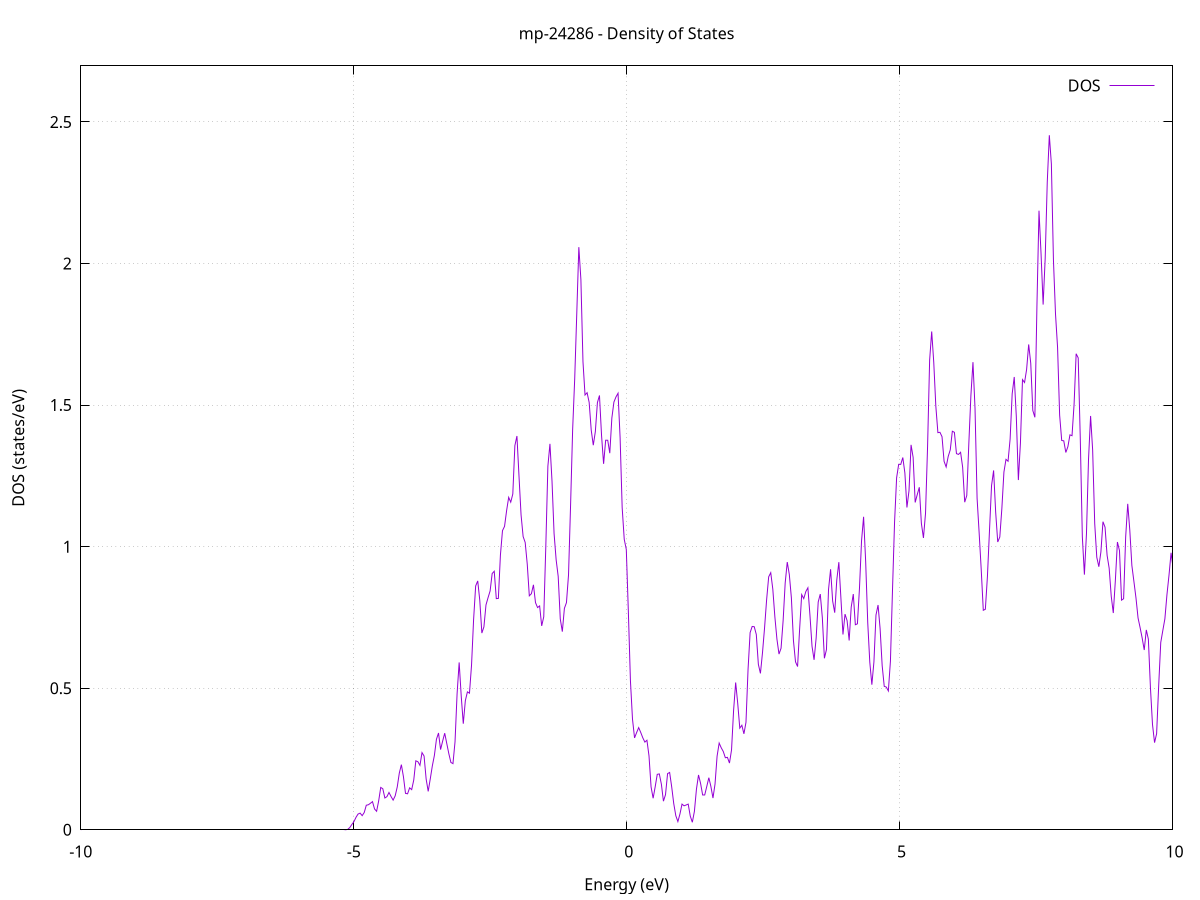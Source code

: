 set title 'mp-24286 - Density of States'
set xlabel 'Energy (eV)'
set ylabel 'DOS (states/eV)'
set grid
set xrange [-10:10]
set yrange [0:2.698]
set xzeroaxis lt -1
set terminal png size 800,600
set output 'mp-24286_dos_gnuplot.png'
plot '-' using 1:2 with lines title 'DOS'
-48.054600 0.000000
-48.016800 0.000000
-47.979000 0.000000
-47.941200 0.000000
-47.903400 0.000000
-47.865600 0.000000
-47.827800 0.000000
-47.790000 0.000000
-47.752200 0.000000
-47.714400 0.000000
-47.676600 0.000000
-47.638800 0.000000
-47.601000 0.000000
-47.563100 0.000000
-47.525300 0.000000
-47.487500 0.000000
-47.449700 0.000000
-47.411900 0.000000
-47.374100 0.000000
-47.336300 0.000000
-47.298500 0.000000
-47.260700 0.000000
-47.222900 0.000000
-47.185100 0.000000
-47.147300 0.000000
-47.109500 0.000000
-47.071700 0.000000
-47.033900 0.000000
-46.996100 0.000000
-46.958300 0.000000
-46.920500 0.000000
-46.882700 0.000000
-46.844900 0.000000
-46.807100 0.000000
-46.769300 0.000000
-46.731500 0.000000
-46.693700 0.000000
-46.655900 0.000000
-46.618100 0.000000
-46.580300 0.000000
-46.542500 0.000000
-46.504700 0.000000
-46.466800 0.000000
-46.429000 0.000000
-46.391200 0.000000
-46.353400 0.000000
-46.315600 0.000000
-46.277800 0.000000
-46.240000 0.000000
-46.202200 0.000000
-46.164400 0.000000
-46.126600 0.000000
-46.088800 0.000000
-46.051000 0.000000
-46.013200 0.000000
-45.975400 0.000000
-45.937600 0.000000
-45.899800 0.000000
-45.862000 0.000000
-45.824200 0.000000
-45.786400 0.000000
-45.748600 0.000000
-45.710800 0.000000
-45.673000 0.000000
-45.635200 0.000000
-45.597400 0.000000
-45.559600 0.000000
-45.521800 0.000000
-45.484000 0.000000
-45.446200 0.000000
-45.408400 0.000000
-45.370500 0.000000
-45.332700 0.000000
-45.294900 0.000000
-45.257100 0.000000
-45.219300 0.000000
-45.181500 0.000000
-45.143700 0.000000
-45.105900 0.000000
-45.068100 0.000000
-45.030300 0.000000
-44.992500 0.000000
-44.954700 0.000000
-44.916900 0.000000
-44.879100 0.000000
-44.841300 0.000000
-44.803500 0.000000
-44.765700 0.000000
-44.727900 0.000700
-44.690100 0.022500
-44.652300 0.319800
-44.614500 2.173100
-44.576700 8.132100
-44.538900 16.766400
-44.501100 16.787400
-44.463300 7.307700
-44.425500 1.301400
-44.387700 0.091500
-44.349900 0.002500
-44.312000 0.000000
-44.274200 0.000000
-44.236400 0.000000
-44.198600 0.000000
-44.160800 0.000000
-44.123000 0.000000
-44.085200 0.000000
-44.047400 0.000000
-44.009600 0.000000
-43.971800 0.000000
-43.934000 0.000000
-43.896200 0.000000
-43.858400 0.000000
-43.820600 0.000000
-43.782800 0.000000
-43.745000 0.000000
-43.707200 0.000000
-43.669400 0.000000
-43.631600 0.000000
-43.593800 0.000000
-43.556000 0.000000
-43.518200 0.000000
-43.480400 0.000000
-43.442600 0.000000
-43.404800 0.000000
-43.367000 0.000000
-43.329200 0.000000
-43.291400 0.000000
-43.253600 0.000000
-43.215700 0.000000
-43.177900 0.000000
-43.140100 0.000000
-43.102300 0.000000
-43.064500 0.000000
-43.026700 0.000000
-42.988900 0.000000
-42.951100 0.000000
-42.913300 0.000000
-42.875500 0.000000
-42.837700 0.000000
-42.799900 0.000000
-42.762100 0.000000
-42.724300 0.000000
-42.686500 0.000000
-42.648700 0.000000
-42.610900 0.000000
-42.573100 0.000000
-42.535300 0.000000
-42.497500 0.000000
-42.459700 0.000000
-42.421900 0.000000
-42.384100 0.000000
-42.346300 0.000000
-42.308500 0.000000
-42.270700 0.000000
-42.232900 0.000000
-42.195100 0.000000
-42.157200 0.000000
-42.119400 0.000000
-42.081600 0.000000
-42.043800 0.000000
-42.006000 0.000000
-41.968200 0.000000
-41.930400 0.000000
-41.892600 0.000000
-41.854800 0.000000
-41.817000 0.000000
-41.779200 0.000000
-41.741400 0.000000
-41.703600 0.000000
-41.665800 0.000000
-41.628000 0.000000
-41.590200 0.000000
-41.552400 0.000000
-41.514600 0.000000
-41.476800 0.000000
-41.439000 0.000000
-41.401200 0.000000
-41.363400 0.000000
-41.325600 0.000000
-41.287800 0.000000
-41.250000 0.000000
-41.212200 0.000000
-41.174400 0.000000
-41.136600 0.000000
-41.098800 0.000000
-41.060900 0.000000
-41.023100 0.000000
-40.985300 0.000000
-40.947500 0.000000
-40.909700 0.000000
-40.871900 0.000000
-40.834100 0.000000
-40.796300 0.000000
-40.758500 0.000000
-40.720700 0.000000
-40.682900 0.000000
-40.645100 0.000000
-40.607300 0.000000
-40.569500 0.000000
-40.531700 0.000000
-40.493900 0.000000
-40.456100 0.000000
-40.418300 0.000000
-40.380500 0.000000
-40.342700 0.000000
-40.304900 0.000000
-40.267100 0.000000
-40.229300 0.000000
-40.191500 0.000000
-40.153700 0.000000
-40.115900 0.000000
-40.078100 0.000000
-40.040300 0.000000
-40.002500 0.000000
-39.964600 0.000000
-39.926800 0.000000
-39.889000 0.000000
-39.851200 0.000000
-39.813400 0.000000
-39.775600 0.000000
-39.737800 0.000000
-39.700000 0.000000
-39.662200 0.000000
-39.624400 0.000000
-39.586600 0.000000
-39.548800 0.000000
-39.511000 0.000000
-39.473200 0.000000
-39.435400 0.000000
-39.397600 0.000000
-39.359800 0.000000
-39.322000 0.000000
-39.284200 0.000000
-39.246400 0.000000
-39.208600 0.000000
-39.170800 0.000000
-39.133000 0.000000
-39.095200 0.000000
-39.057400 0.000000
-39.019600 0.000000
-38.981800 0.000000
-38.944000 0.000000
-38.906100 0.000000
-38.868300 0.000000
-38.830500 0.000000
-38.792700 0.000000
-38.754900 0.000000
-38.717100 0.000000
-38.679300 0.000000
-38.641500 0.000000
-38.603700 0.000000
-38.565900 0.000000
-38.528100 0.000000
-38.490300 0.000000
-38.452500 0.000000
-38.414700 0.000000
-38.376900 0.000000
-38.339100 0.000000
-38.301300 0.000000
-38.263500 0.000000
-38.225700 0.000000
-38.187900 0.000000
-38.150100 0.000000
-38.112300 0.000000
-38.074500 0.000000
-38.036700 0.000000
-37.998900 0.000000
-37.961100 0.000000
-37.923300 0.000000
-37.885500 0.000000
-37.847700 0.000000
-37.809800 0.000000
-37.772000 0.000000
-37.734200 0.000000
-37.696400 0.000000
-37.658600 0.000000
-37.620800 0.000000
-37.583000 0.000000
-37.545200 0.000000
-37.507400 0.000000
-37.469600 0.000000
-37.431800 0.000000
-37.394000 0.000000
-37.356200 0.000000
-37.318400 0.000000
-37.280600 0.000000
-37.242800 0.000000
-37.205000 0.000000
-37.167200 0.000000
-37.129400 0.000000
-37.091600 0.000000
-37.053800 0.000000
-37.016000 0.000000
-36.978200 0.000000
-36.940400 0.000000
-36.902600 0.000000
-36.864800 0.000000
-36.827000 0.000000
-36.789200 0.000000
-36.751400 0.000000
-36.713500 0.000000
-36.675700 0.000000
-36.637900 0.000000
-36.600100 0.000000
-36.562300 0.000000
-36.524500 0.000000
-36.486700 0.000000
-36.448900 0.000000
-36.411100 0.000000
-36.373300 0.000000
-36.335500 0.000000
-36.297700 0.000000
-36.259900 0.000000
-36.222100 0.000000
-36.184300 0.000000
-36.146500 0.000000
-36.108700 0.000000
-36.070900 0.000000
-36.033100 0.000000
-35.995300 0.000000
-35.957500 0.000000
-35.919700 0.000000
-35.881900 0.000000
-35.844100 0.000000
-35.806300 0.000000
-35.768500 0.000000
-35.730700 0.000000
-35.692900 0.000000
-35.655000 0.000000
-35.617200 0.000000
-35.579400 0.000000
-35.541600 0.000000
-35.503800 0.000000
-35.466000 0.000000
-35.428200 0.000000
-35.390400 0.000000
-35.352600 0.000000
-35.314800 0.000000
-35.277000 0.000000
-35.239200 0.000000
-35.201400 0.000000
-35.163600 0.000000
-35.125800 0.000000
-35.088000 0.000000
-35.050200 0.000000
-35.012400 0.000000
-34.974600 0.000000
-34.936800 0.000000
-34.899000 0.000000
-34.861200 0.000000
-34.823400 0.000000
-34.785600 0.000000
-34.747800 0.000000
-34.710000 0.000000
-34.672200 0.000000
-34.634400 0.000000
-34.596600 0.000000
-34.558700 0.000000
-34.520900 0.000000
-34.483100 0.000000
-34.445300 0.000000
-34.407500 0.000000
-34.369700 0.000000
-34.331900 0.000000
-34.294100 0.000000
-34.256300 0.000000
-34.218500 0.000000
-34.180700 0.000000
-34.142900 0.000000
-34.105100 0.000000
-34.067300 0.000000
-34.029500 0.000000
-33.991700 0.000000
-33.953900 0.000000
-33.916100 0.000000
-33.878300 0.000000
-33.840500 0.000000
-33.802700 0.000000
-33.764900 0.000000
-33.727100 0.000000
-33.689300 0.000000
-33.651500 0.000000
-33.613700 0.000000
-33.575900 0.000000
-33.538100 0.000000
-33.500200 0.000000
-33.462400 0.000000
-33.424600 0.000000
-33.386800 0.000000
-33.349000 0.000000
-33.311200 0.000000
-33.273400 0.000000
-33.235600 0.000000
-33.197800 0.000000
-33.160000 0.000000
-33.122200 0.000000
-33.084400 0.000000
-33.046600 0.000000
-33.008800 0.000000
-32.971000 0.000000
-32.933200 0.000000
-32.895400 0.000000
-32.857600 0.000000
-32.819800 0.000000
-32.782000 0.000000
-32.744200 0.000000
-32.706400 0.000000
-32.668600 0.000000
-32.630800 0.000000
-32.593000 0.000000
-32.555200 0.000000
-32.517400 0.000000
-32.479600 0.000000
-32.441800 0.000000
-32.403900 0.000000
-32.366100 0.000000
-32.328300 0.000000
-32.290500 0.000000
-32.252700 0.000000
-32.214900 0.000000
-32.177100 0.000000
-32.139300 0.000000
-32.101500 0.000000
-32.063700 0.000000
-32.025900 0.000000
-31.988100 0.000000
-31.950300 0.000000
-31.912500 0.000000
-31.874700 0.000000
-31.836900 0.000000
-31.799100 0.000000
-31.761300 0.000000
-31.723500 0.000000
-31.685700 0.000000
-31.647900 0.000000
-31.610100 0.000000
-31.572300 0.000000
-31.534500 0.000000
-31.496700 0.000000
-31.458900 0.000000
-31.421100 0.000000
-31.383300 0.000000
-31.345500 0.000000
-31.307600 0.000000
-31.269800 0.000000
-31.232000 0.000000
-31.194200 0.000000
-31.156400 0.000000
-31.118600 0.000000
-31.080800 0.000000
-31.043000 0.000000
-31.005200 0.000000
-30.967400 0.000000
-30.929600 0.000000
-30.891800 0.000000
-30.854000 0.000000
-30.816200 0.000000
-30.778400 0.000000
-30.740600 0.000000
-30.702800 0.000000
-30.665000 0.000000
-30.627200 0.000000
-30.589400 0.000000
-30.551600 0.000000
-30.513800 0.000000
-30.476000 0.000000
-30.438200 0.000000
-30.400400 0.000000
-30.362600 0.000000
-30.324800 0.000000
-30.287000 0.000000
-30.249100 0.000000
-30.211300 0.000000
-30.173500 0.000000
-30.135700 0.000000
-30.097900 0.000000
-30.060100 0.000000
-30.022300 0.000000
-29.984500 0.000000
-29.946700 0.000000
-29.908900 0.000000
-29.871100 0.000000
-29.833300 0.000000
-29.795500 0.000000
-29.757700 0.000000
-29.719900 0.000000
-29.682100 0.000000
-29.644300 0.000000
-29.606500 0.000000
-29.568700 0.000000
-29.530900 0.000000
-29.493100 0.000000
-29.455300 0.000000
-29.417500 0.000000
-29.379700 0.000000
-29.341900 0.000000
-29.304100 0.000000
-29.266300 0.000000
-29.228500 0.000000
-29.190700 0.000000
-29.152800 0.000000
-29.115000 0.000000
-29.077200 0.000000
-29.039400 0.000000
-29.001600 0.000000
-28.963800 0.000000
-28.926000 0.000000
-28.888200 0.000000
-28.850400 0.000000
-28.812600 0.000000
-28.774800 0.000000
-28.737000 0.000000
-28.699200 0.000000
-28.661400 0.000000
-28.623600 0.000000
-28.585800 0.000000
-28.548000 0.000000
-28.510200 0.000000
-28.472400 0.000000
-28.434600 0.000000
-28.396800 0.000000
-28.359000 0.000000
-28.321200 0.000000
-28.283400 0.000000
-28.245600 0.000000
-28.207800 0.000000
-28.170000 0.000000
-28.132200 0.000000
-28.094300 0.000000
-28.056500 0.000000
-28.018700 0.000000
-27.980900 0.000000
-27.943100 0.000000
-27.905300 0.000000
-27.867500 0.000000
-27.829700 0.000000
-27.791900 0.000000
-27.754100 0.000000
-27.716300 0.000000
-27.678500 0.000000
-27.640700 0.000000
-27.602900 0.000000
-27.565100 0.000000
-27.527300 0.000000
-27.489500 0.000000
-27.451700 0.000000
-27.413900 0.000000
-27.376100 0.000000
-27.338300 0.000000
-27.300500 0.000000
-27.262700 0.000000
-27.224900 0.000000
-27.187100 0.000000
-27.149300 0.000000
-27.111500 0.000000
-27.073700 0.000000
-27.035900 0.000000
-26.998000 0.000000
-26.960200 0.000000
-26.922400 0.000000
-26.884600 0.000000
-26.846800 0.000000
-26.809000 0.000000
-26.771200 0.000000
-26.733400 0.000000
-26.695600 0.000000
-26.657800 0.000000
-26.620000 0.000000
-26.582200 0.000000
-26.544400 0.000000
-26.506600 0.000000
-26.468800 0.000000
-26.431000 0.000000
-26.393200 0.000000
-26.355400 0.000000
-26.317600 0.000000
-26.279800 0.000000
-26.242000 0.000000
-26.204200 0.000000
-26.166400 0.000000
-26.128600 0.000000
-26.090800 0.000000
-26.053000 0.000000
-26.015200 0.000000
-25.977400 0.000000
-25.939600 0.000000
-25.901700 0.000000
-25.863900 0.000000
-25.826100 0.000000
-25.788300 0.000000
-25.750500 0.000000
-25.712700 0.000000
-25.674900 0.000000
-25.637100 0.000000
-25.599300 0.000000
-25.561500 0.000000
-25.523700 0.000000
-25.485900 0.000000
-25.448100 0.000000
-25.410300 0.000000
-25.372500 0.000000
-25.334700 0.000000
-25.296900 0.000000
-25.259100 0.000000
-25.221300 0.000000
-25.183500 0.000000
-25.145700 0.000000
-25.107900 0.000000
-25.070100 0.000000
-25.032300 0.000000
-24.994500 0.000000
-24.956700 0.000000
-24.918900 0.000000
-24.881100 0.000000
-24.843200 0.000000
-24.805400 0.000000
-24.767600 0.000000
-24.729800 0.000000
-24.692000 0.000000
-24.654200 0.000000
-24.616400 0.000000
-24.578600 0.000000
-24.540800 0.000000
-24.503000 0.000000
-24.465200 0.000000
-24.427400 0.000000
-24.389600 0.000000
-24.351800 0.000000
-24.314000 0.000000
-24.276200 0.000000
-24.238400 0.000000
-24.200600 0.000000
-24.162800 0.000000
-24.125000 0.000000
-24.087200 0.000000
-24.049400 0.000000
-24.011600 0.000000
-23.973800 0.000000
-23.936000 0.000000
-23.898200 0.000000
-23.860400 0.000000
-23.822600 0.000000
-23.784800 0.000000
-23.746900 0.000000
-23.709100 0.000000
-23.671300 0.000000
-23.633500 0.000000
-23.595700 0.000000
-23.557900 0.000000
-23.520100 0.000000
-23.482300 0.000000
-23.444500 0.000000
-23.406700 0.000000
-23.368900 0.000000
-23.331100 0.000000
-23.293300 0.000000
-23.255500 0.000000
-23.217700 0.000800
-23.179900 0.021500
-23.142100 0.235800
-23.104300 1.184400
-23.066500 3.310000
-23.028700 6.448200
-22.990900 9.539500
-22.953100 10.120200
-22.915300 7.775500
-22.877500 5.467200
-22.839700 5.051300
-22.801900 5.802900
-22.764100 6.861600
-22.726300 8.180700
-22.688500 9.858900
-22.650600 12.006900
-22.612800 14.538500
-22.575000 15.996900
-22.537200 14.814500
-22.499400 11.603600
-22.461600 6.894000
-22.423800 2.498900
-22.386000 0.463100
-22.348200 0.039100
-22.310400 0.001400
-22.272600 0.000000
-22.234800 0.000000
-22.197000 0.000000
-22.159200 0.000000
-22.121400 0.000000
-22.083600 0.000000
-22.045800 0.000000
-22.008000 0.000000
-21.970200 0.000000
-21.932400 0.000000
-21.894600 0.000000
-21.856800 0.000000
-21.819000 0.000000
-21.781200 0.000000
-21.743400 0.000000
-21.705600 0.000000
-21.667800 0.000000
-21.630000 0.000000
-21.592100 0.000000
-21.554300 0.000000
-21.516500 0.000000
-21.478700 0.000000
-21.440900 0.000000
-21.403100 0.000000
-21.365300 0.000000
-21.327500 0.000000
-21.289700 0.000000
-21.251900 0.000000
-21.214100 0.000000
-21.176300 0.000000
-21.138500 0.000000
-21.100700 0.000000
-21.062900 0.000000
-21.025100 0.000000
-20.987300 0.000000
-20.949500 0.000000
-20.911700 0.000000
-20.873900 0.000000
-20.836100 0.000000
-20.798300 0.000000
-20.760500 0.000000
-20.722700 0.000000
-20.684900 0.000000
-20.647100 0.000000
-20.609300 0.000000
-20.571500 0.000000
-20.533700 0.000000
-20.495800 0.000000
-20.458000 0.000000
-20.420200 0.000000
-20.382400 0.000000
-20.344600 0.000000
-20.306800 0.000000
-20.269000 0.000000
-20.231200 0.000000
-20.193400 0.000000
-20.155600 0.000000
-20.117800 0.000000
-20.080000 0.000000
-20.042200 0.000000
-20.004400 0.000000
-19.966600 0.000000
-19.928800 0.000000
-19.891000 0.000000
-19.853200 0.000000
-19.815400 0.000000
-19.777600 0.000000
-19.739800 0.000000
-19.702000 0.000000
-19.664200 0.000000
-19.626400 0.000000
-19.588600 0.000000
-19.550800 0.000000
-19.513000 0.000000
-19.475200 0.000000
-19.437300 0.000000
-19.399500 0.000000
-19.361700 0.000000
-19.323900 0.000000
-19.286100 0.000000
-19.248300 0.000000
-19.210500 0.000000
-19.172700 0.000000
-19.134900 0.000000
-19.097100 0.000000
-19.059300 0.000000
-19.021500 0.000000
-18.983700 0.000000
-18.945900 0.000000
-18.908100 0.000000
-18.870300 0.000000
-18.832500 0.000000
-18.794700 0.000000
-18.756900 0.000000
-18.719100 0.000000
-18.681300 0.000000
-18.643500 0.000000
-18.605700 0.000000
-18.567900 0.000000
-18.530100 0.000000
-18.492300 0.000000
-18.454500 0.000000
-18.416700 0.000000
-18.378900 0.000000
-18.341000 0.000000
-18.303200 0.000000
-18.265400 0.000000
-18.227600 0.000000
-18.189800 0.000000
-18.152000 0.000000
-18.114200 0.000000
-18.076400 0.000000
-18.038600 0.000000
-18.000800 0.000000
-17.963000 0.000000
-17.925200 0.000000
-17.887400 0.000000
-17.849600 0.000000
-17.811800 0.000000
-17.774000 0.000000
-17.736200 0.000000
-17.698400 0.000000
-17.660600 0.000000
-17.622800 0.000000
-17.585000 0.000000
-17.547200 0.000000
-17.509400 0.000000
-17.471600 0.000000
-17.433800 0.000000
-17.396000 0.000000
-17.358200 0.000000
-17.320400 0.000000
-17.282600 0.000000
-17.244700 0.000000
-17.206900 0.000000
-17.169100 0.000000
-17.131300 0.000000
-17.093500 0.000000
-17.055700 0.000000
-17.017900 0.000000
-16.980100 0.000000
-16.942300 0.000000
-16.904500 0.000000
-16.866700 0.000000
-16.828900 0.000000
-16.791100 0.000000
-16.753300 0.000000
-16.715500 0.000000
-16.677700 0.000000
-16.639900 0.000000
-16.602100 0.000000
-16.564300 0.000000
-16.526500 0.000000
-16.488700 0.000000
-16.450900 0.000000
-16.413100 0.000000
-16.375300 0.000000
-16.337500 0.000000
-16.299700 0.000000
-16.261900 0.000000
-16.224100 0.000000
-16.186200 0.000000
-16.148400 0.000000
-16.110600 0.000000
-16.072800 0.000000
-16.035000 0.000000
-15.997200 0.000000
-15.959400 0.000000
-15.921600 0.000000
-15.883800 0.000000
-15.846000 0.000000
-15.808200 0.000000
-15.770400 0.000000
-15.732600 0.000000
-15.694800 0.000000
-15.657000 0.000000
-15.619200 0.000000
-15.581400 0.000000
-15.543600 0.000000
-15.505800 0.000000
-15.468000 0.000000
-15.430200 0.000000
-15.392400 0.000000
-15.354600 0.000000
-15.316800 0.000000
-15.279000 0.000000
-15.241200 0.000000
-15.203400 0.000000
-15.165600 0.000000
-15.127800 0.000000
-15.089900 0.000000
-15.052100 0.000000
-15.014300 0.000000
-14.976500 0.000000
-14.938700 0.000000
-14.900900 0.000000
-14.863100 0.000000
-14.825300 0.000000
-14.787500 0.000000
-14.749700 0.000000
-14.711900 0.000000
-14.674100 0.000000
-14.636300 0.000000
-14.598500 0.000000
-14.560700 0.000000
-14.522900 0.000000
-14.485100 0.000000
-14.447300 0.000000
-14.409500 0.000000
-14.371700 0.000000
-14.333900 0.000000
-14.296100 0.000000
-14.258300 0.000000
-14.220500 0.000000
-14.182700 0.000000
-14.144900 0.000000
-14.107100 0.000000
-14.069300 0.000000
-14.031500 0.000000
-13.993600 0.000000
-13.955800 0.000000
-13.918000 0.000000
-13.880200 0.000000
-13.842400 0.000000
-13.804600 0.000000
-13.766800 0.000000
-13.729000 0.000000
-13.691200 0.000000
-13.653400 0.000000
-13.615600 0.000000
-13.577800 0.000000
-13.540000 0.000000
-13.502200 0.000000
-13.464400 0.000000
-13.426600 0.000000
-13.388800 0.000000
-13.351000 0.000000
-13.313200 0.000000
-13.275400 0.000000
-13.237600 0.000000
-13.199800 0.000000
-13.162000 0.000000
-13.124200 0.000000
-13.086400 0.000000
-13.048600 0.000000
-13.010800 0.000000
-12.973000 0.000000
-12.935100 0.000000
-12.897300 0.000000
-12.859500 0.000000
-12.821700 0.000000
-12.783900 0.000000
-12.746100 0.000000
-12.708300 0.000000
-12.670500 0.000000
-12.632700 0.000000
-12.594900 0.000000
-12.557100 0.000000
-12.519300 0.000000
-12.481500 0.000000
-12.443700 0.000000
-12.405900 0.000000
-12.368100 0.000000
-12.330300 0.000000
-12.292500 0.000000
-12.254700 0.000000
-12.216900 0.000000
-12.179100 0.000000
-12.141300 0.000000
-12.103500 0.000000
-12.065700 0.000000
-12.027900 0.000000
-11.990100 0.000000
-11.952300 0.000000
-11.914500 0.000000
-11.876700 0.000000
-11.838800 0.000000
-11.801000 0.000000
-11.763200 0.000000
-11.725400 0.000000
-11.687600 0.000000
-11.649800 0.000000
-11.612000 0.000000
-11.574200 0.000000
-11.536400 0.000000
-11.498600 0.000000
-11.460800 0.000000
-11.423000 0.000000
-11.385200 0.000000
-11.347400 0.000000
-11.309600 0.000000
-11.271800 0.000000
-11.234000 0.000000
-11.196200 0.000000
-11.158400 0.000000
-11.120600 0.000000
-11.082800 0.000000
-11.045000 0.000000
-11.007200 0.000000
-10.969400 0.000000
-10.931600 0.000000
-10.893800 0.000000
-10.856000 0.000000
-10.818200 0.000000
-10.780300 0.000000
-10.742500 0.000000
-10.704700 0.000000
-10.666900 0.000000
-10.629100 0.000000
-10.591300 0.000000
-10.553500 0.000000
-10.515700 0.000000
-10.477900 0.000000
-10.440100 0.000000
-10.402300 0.000000
-10.364500 0.000000
-10.326700 0.000000
-10.288900 0.000000
-10.251100 0.000000
-10.213300 0.000000
-10.175500 0.000000
-10.137700 0.000000
-10.099900 0.000000
-10.062100 0.000000
-10.024300 0.000000
-9.986500 0.000000
-9.948700 0.000000
-9.910900 0.000000
-9.873100 0.000000
-9.835300 0.000000
-9.797500 0.000000
-9.759700 0.000000
-9.721900 0.000000
-9.684000 0.000000
-9.646200 0.000000
-9.608400 0.000000
-9.570600 0.000000
-9.532800 0.000000
-9.495000 0.000000
-9.457200 0.000000
-9.419400 0.000000
-9.381600 0.000000
-9.343800 0.000000
-9.306000 0.000000
-9.268200 0.000000
-9.230400 0.000000
-9.192600 0.000000
-9.154800 0.000000
-9.117000 0.000000
-9.079200 0.000000
-9.041400 0.000000
-9.003600 0.000000
-8.965800 0.000000
-8.928000 0.000000
-8.890200 0.000000
-8.852400 0.000000
-8.814600 0.000000
-8.776800 0.000000
-8.739000 0.000000
-8.701200 0.000000
-8.663400 0.000000
-8.625600 0.000000
-8.587700 0.000000
-8.549900 0.000000
-8.512100 0.000000
-8.474300 0.000000
-8.436500 0.000000
-8.398700 0.000000
-8.360900 0.000000
-8.323100 0.000000
-8.285300 0.000000
-8.247500 0.000000
-8.209700 0.000000
-8.171900 0.000000
-8.134100 0.000000
-8.096300 0.000000
-8.058500 0.000000
-8.020700 0.000000
-7.982900 0.000000
-7.945100 0.000000
-7.907300 0.000000
-7.869500 0.000000
-7.831700 0.000000
-7.793900 0.000000
-7.756100 0.000000
-7.718300 0.000000
-7.680500 0.000000
-7.642700 0.000000
-7.604900 0.000000
-7.567100 0.000000
-7.529200 0.000000
-7.491400 0.000000
-7.453600 0.000000
-7.415800 0.000000
-7.378000 0.000000
-7.340200 0.000000
-7.302400 0.000000
-7.264600 0.000000
-7.226800 0.000000
-7.189000 0.000000
-7.151200 0.000000
-7.113400 0.000000
-7.075600 0.000000
-7.037800 0.000000
-7.000000 0.000000
-6.962200 0.000000
-6.924400 0.000000
-6.886600 0.000000
-6.848800 0.000000
-6.811000 0.000000
-6.773200 0.000000
-6.735400 0.000000
-6.697600 0.000000
-6.659800 0.000000
-6.622000 0.000000
-6.584200 0.000000
-6.546400 0.000000
-6.508600 0.000000
-6.470800 0.000000
-6.432900 0.000000
-6.395100 0.000000
-6.357300 0.000000
-6.319500 0.000000
-6.281700 0.000000
-6.243900 0.000000
-6.206100 0.000000
-6.168300 0.000000
-6.130500 0.000000
-6.092700 0.000000
-6.054900 0.000000
-6.017100 0.000000
-5.979300 0.000000
-5.941500 0.000000
-5.903700 0.000000
-5.865900 0.000000
-5.828100 0.000000
-5.790300 0.000000
-5.752500 0.000000
-5.714700 0.000000
-5.676900 0.000000
-5.639100 0.000000
-5.601300 0.000000
-5.563500 0.000000
-5.525700 0.000000
-5.487900 0.000000
-5.450100 0.000000
-5.412300 0.000000
-5.374400 0.000000
-5.336600 0.000000
-5.298800 0.000000
-5.261000 0.000000
-5.223200 0.000000
-5.185400 0.000000
-5.147600 0.000100
-5.109800 0.001400
-5.072000 0.007900
-5.034200 0.018700
-4.996400 0.028700
-4.958600 0.043800
-4.920800 0.055500
-4.883000 0.058800
-4.845200 0.049900
-4.807400 0.061000
-4.769600 0.086700
-4.731800 0.088300
-4.694000 0.093600
-4.656200 0.099400
-4.618400 0.073400
-4.580600 0.065400
-4.542800 0.102100
-4.505000 0.149600
-4.467200 0.144900
-4.429400 0.112300
-4.391600 0.117000
-4.353800 0.131800
-4.316000 0.117400
-4.278100 0.104700
-4.240300 0.119900
-4.202500 0.151400
-4.164700 0.200300
-4.126900 0.230000
-4.089100 0.187200
-4.051300 0.128600
-4.013500 0.127100
-3.975700 0.148100
-3.937900 0.141800
-3.900100 0.175800
-3.862300 0.243600
-3.824500 0.240400
-3.786700 0.227500
-3.748900 0.272600
-3.711100 0.260400
-3.673300 0.179400
-3.635500 0.135700
-3.597700 0.179600
-3.559900 0.225500
-3.522100 0.262800
-3.484300 0.319800
-3.446500 0.341800
-3.408700 0.283300
-3.370900 0.313100
-3.333100 0.341200
-3.295300 0.304700
-3.257500 0.268800
-3.219700 0.237800
-3.181800 0.233600
-3.144000 0.310700
-3.106200 0.480600
-3.068400 0.591000
-3.030600 0.472400
-2.992800 0.374600
-2.955000 0.456000
-2.917200 0.487000
-2.879400 0.482400
-2.841600 0.581600
-2.803800 0.742300
-2.766000 0.861200
-2.728200 0.878900
-2.690400 0.810000
-2.652600 0.694700
-2.614800 0.716700
-2.577000 0.794100
-2.539200 0.819600
-2.501400 0.843500
-2.463600 0.905000
-2.425800 0.913100
-2.388000 0.816400
-2.350200 0.817100
-2.312400 0.970600
-2.274600 1.056500
-2.236800 1.071700
-2.199000 1.127300
-2.161200 1.174000
-2.123300 1.157100
-2.085500 1.186000
-2.047700 1.356800
-2.009900 1.390700
-1.972100 1.249000
-1.934300 1.112100
-1.896500 1.035700
-1.858700 1.014800
-1.820900 0.938100
-1.783100 0.826300
-1.745300 0.833700
-1.707500 0.865200
-1.669700 0.802200
-1.631900 0.784900
-1.594100 0.790600
-1.556300 0.720100
-1.518500 0.752300
-1.480700 1.003000
-1.442900 1.284300
-1.405100 1.363000
-1.367300 1.231100
-1.329500 1.046400
-1.291700 0.953700
-1.253900 0.894600
-1.216100 0.744900
-1.178300 0.699800
-1.140500 0.782000
-1.102700 0.802200
-1.064900 0.900100
-1.027000 1.147800
-0.989200 1.414000
-0.951400 1.593500
-0.913600 1.824200
-0.875800 2.057800
-0.838000 1.942900
-0.800200 1.653700
-0.762400 1.535500
-0.724600 1.543700
-0.686800 1.509500
-0.649000 1.411900
-0.611200 1.358200
-0.573400 1.406500
-0.535600 1.508800
-0.497800 1.534000
-0.460000 1.393300
-0.422200 1.292400
-0.384400 1.375800
-0.346600 1.375700
-0.308800 1.330100
-0.271000 1.454200
-0.233200 1.510700
-0.195400 1.528800
-0.157600 1.541800
-0.119800 1.384900
-0.082000 1.137900
-0.044200 1.026100
-0.006400 0.990000
0.031400 0.770100
0.069300 0.526700
0.107100 0.390900
0.144900 0.324500
0.182700 0.343300
0.220500 0.360800
0.258300 0.343700
0.296100 0.324800
0.333900 0.309700
0.371700 0.316200
0.409500 0.261100
0.447300 0.151700
0.485100 0.111300
0.522900 0.151800
0.560700 0.195800
0.598500 0.197300
0.636300 0.161100
0.674100 0.101000
0.711900 0.123900
0.749700 0.198400
0.787500 0.202400
0.825300 0.151500
0.863100 0.092200
0.900900 0.049500
0.938700 0.029000
0.976500 0.055700
1.014300 0.090700
1.052100 0.084700
1.089900 0.087500
1.127800 0.090700
1.165600 0.048300
1.203400 0.026500
1.241200 0.065000
1.279000 0.143700
1.316800 0.193600
1.354600 0.163700
1.392400 0.122900
1.430200 0.123000
1.468000 0.153000
1.505800 0.183900
1.543600 0.152800
1.581400 0.112000
1.619200 0.161400
1.657000 0.260100
1.694800 0.306200
1.732600 0.289700
1.770400 0.276400
1.808200 0.254400
1.846000 0.255800
1.883800 0.235600
1.921600 0.282200
1.959400 0.421600
1.997200 0.520200
2.035000 0.446200
2.072800 0.358900
2.110600 0.369100
2.148400 0.338800
2.186200 0.379600
2.224100 0.566200
2.261900 0.696300
2.299700 0.718100
2.337500 0.717200
2.375300 0.689800
2.413100 0.584300
2.450900 0.552400
2.488700 0.625200
2.526500 0.712800
2.564300 0.812400
2.602100 0.893500
2.639900 0.908000
2.677700 0.849900
2.715500 0.751800
2.753300 0.673200
2.791100 0.620500
2.828900 0.641200
2.866700 0.738500
2.904500 0.871500
2.942300 0.945500
2.980100 0.901700
3.017900 0.819300
3.055700 0.668200
3.093500 0.593200
3.131300 0.576500
3.169100 0.709100
3.206900 0.830600
3.244700 0.816500
3.282600 0.841400
3.320400 0.854700
3.358200 0.757700
3.396000 0.648300
3.433800 0.600200
3.471600 0.677000
3.509400 0.804500
3.547200 0.832500
3.585000 0.749400
3.622800 0.605700
3.660600 0.636200
3.698400 0.848400
3.736200 0.920100
3.774000 0.808000
3.811800 0.766800
3.849600 0.881800
3.887400 0.945200
3.925200 0.818700
3.963000 0.689800
4.000800 0.761700
4.038600 0.738500
4.076400 0.668600
4.114200 0.786600
4.152000 0.832500
4.189800 0.724200
4.227600 0.727400
4.265400 0.853000
4.303200 1.020500
4.341000 1.105400
4.378900 0.947000
4.416700 0.731800
4.454500 0.591900
4.492300 0.512400
4.530100 0.592700
4.567900 0.758500
4.605700 0.793800
4.643500 0.710200
4.681300 0.579600
4.719100 0.506700
4.756900 0.503900
4.794700 0.490400
4.832500 0.595500
4.870300 0.845800
4.908100 1.085800
4.945900 1.243300
4.983700 1.290800
5.021500 1.290400
5.059300 1.314800
5.097100 1.260200
5.134900 1.138300
5.172700 1.197200
5.210500 1.359500
5.248300 1.315400
5.286100 1.156100
5.323900 1.183800
5.361700 1.209700
5.399500 1.082200
5.437300 1.030800
5.475200 1.117100
5.513000 1.353400
5.550800 1.659100
5.588600 1.759900
5.626400 1.650400
5.664200 1.496100
5.702000 1.402600
5.739800 1.403800
5.777600 1.388300
5.815400 1.301400
5.853200 1.281300
5.891000 1.318600
5.928800 1.342100
5.966600 1.407600
6.004400 1.403800
6.042200 1.328500
6.080000 1.325700
6.117800 1.333200
6.155600 1.280500
6.193400 1.157000
6.231200 1.180700
6.269000 1.365000
6.306800 1.534000
6.344600 1.651500
6.382400 1.488000
6.420200 1.170600
6.458000 1.047900
6.495800 0.919200
6.533700 0.775200
6.571500 0.778800
6.609300 0.894000
6.647100 1.056100
6.684900 1.215400
6.722700 1.269200
6.760500 1.121800
6.798300 1.016400
6.836100 1.033900
6.873900 1.134700
6.911700 1.263400
6.949500 1.308300
6.987300 1.301600
7.025100 1.379800
7.062900 1.539900
7.100700 1.599200
7.138500 1.460300
7.176300 1.235200
7.214100 1.365800
7.251900 1.589800
7.289700 1.579700
7.327500 1.625900
7.365300 1.714200
7.403100 1.647600
7.440900 1.480900
7.478700 1.456800
7.516500 1.851000
7.554300 2.186600
7.592100 2.033500
7.630000 1.854900
7.667800 2.018700
7.705600 2.286800
7.743400 2.453100
7.781200 2.351400
7.819000 2.011500
7.856800 1.821200
7.894600 1.703500
7.932400 1.464400
7.970200 1.375000
8.008000 1.373700
8.045800 1.332600
8.083600 1.353100
8.121400 1.394800
8.159200 1.391900
8.197000 1.502400
8.234800 1.681300
8.272600 1.666600
8.310400 1.383300
8.348200 1.035500
8.386000 0.901200
8.423800 1.045300
8.461600 1.308900
8.499400 1.461600
8.537200 1.341000
8.575000 1.081800
8.612800 0.962600
8.650600 0.929000
8.688400 0.981300
8.726300 1.088100
8.764100 1.068700
8.801900 0.969300
8.839700 0.923900
8.877500 0.825200
8.915300 0.765500
8.953100 0.880100
8.990900 1.016300
9.028700 0.986100
9.066500 0.811000
9.104300 0.816000
9.142100 1.034200
9.179900 1.151200
9.217700 1.058300
9.255500 0.933700
9.293300 0.876600
9.331100 0.818600
9.368900 0.748100
9.406700 0.713900
9.444500 0.677100
9.482300 0.635000
9.520100 0.705900
9.557900 0.673300
9.595700 0.502600
9.633500 0.372000
9.671300 0.307800
9.709100 0.339400
9.746900 0.508700
9.784800 0.661500
9.822600 0.703700
9.860400 0.744900
9.898200 0.830200
9.936000 0.899200
9.973800 0.978200
10.011600 0.923100
10.049400 0.678600
10.087200 0.551100
10.125000 0.604000
10.162800 0.697800
10.200600 0.833100
10.238400 1.036800
10.276200 1.201700
10.314000 1.232100
10.351800 1.234700
10.389600 1.218900
10.427400 1.179800
10.465200 1.301100
10.503000 1.263500
10.540800 1.066100
10.578600 1.218000
10.616400 1.554000
10.654200 1.568000
10.692000 1.309700
10.729800 1.128600
10.767600 1.205600
10.805400 1.155300
10.843200 0.972200
10.881100 0.952800
10.918900 1.014600
10.956700 1.019500
10.994500 1.040300
11.032300 1.225800
11.070100 1.404200
11.107900 1.273300
11.145700 0.975000
11.183500 0.789600
11.221300 0.851800
11.259100 0.984600
11.296900 1.047600
11.334700 1.127800
11.372500 1.172800
11.410300 1.107700
11.448100 0.997800
11.485900 0.841200
11.523700 0.819700
11.561500 1.030400
11.599300 1.198400
11.637100 1.164300
11.674900 1.079800
11.712700 0.955800
11.750500 0.827400
11.788300 0.843100
11.826100 0.957400
11.863900 0.966800
11.901700 0.960600
11.939600 1.109500
11.977400 1.255200
12.015200 1.281300
12.053000 1.183400
12.090800 1.009700
12.128600 0.805600
12.166400 0.763100
12.204200 0.934200
12.242000 1.163800
12.279800 1.236300
12.317600 1.203300
12.355400 1.249800
12.393200 1.335300
12.431000 1.315600
12.468800 1.238600
12.506600 1.213200
12.544400 1.149500
12.582200 1.159000
12.620000 1.273300
12.657800 1.418200
12.695600 1.545700
12.733400 1.546800
12.771200 1.546000
12.809000 1.523900
12.846800 1.412400
12.884600 1.210500
12.922400 0.937400
12.960200 0.789600
12.998000 0.824900
13.035900 0.990400
13.073700 1.164800
13.111500 1.224400
13.149300 1.234100
13.187100 1.374100
13.224900 1.488700
13.262700 1.507900
13.300500 1.427900
13.338300 1.179200
13.376100 0.917500
13.413900 0.859900
13.451700 0.963100
13.489500 1.065100
13.527300 1.073800
13.565100 1.100700
13.602900 1.289900
13.640700 1.507000
13.678500 1.580400
13.716300 1.689400
13.754100 1.571600
13.791900 1.128900
13.829700 0.821300
13.867500 0.829300
13.905300 0.979500
13.943100 1.115300
13.980900 1.155100
14.018700 1.123400
14.056500 1.172400
14.094300 1.166500
14.132200 0.987200
14.170000 0.939900
14.207800 1.046400
14.245600 1.076100
14.283400 1.080500
14.321200 1.130300
14.359000 1.228000
14.396800 1.383400
14.434600 1.297100
14.472400 1.038400
14.510200 0.969800
14.548000 1.088500
14.585800 1.214100
14.623600 1.175700
14.661400 1.103500
14.699200 0.985800
14.737000 0.824400
14.774800 0.707600
14.812600 0.618400
14.850400 0.689800
14.888200 0.894800
14.926000 0.941400
14.963800 0.822500
15.001600 0.749400
15.039400 0.639500
15.077200 0.527600
15.115000 0.554800
15.152800 0.626200
15.190700 0.663300
15.228500 0.718400
15.266300 0.742000
15.304100 0.688400
15.341900 0.596200
15.379700 0.577500
15.417500 0.585300
15.455300 0.673100
15.493100 0.743700
15.530900 0.730600
15.568700 0.699200
15.606500 0.703500
15.644300 0.805900
15.682100 0.927500
15.719900 0.901700
15.757700 0.775300
15.795500 0.642600
15.833300 0.547500
15.871100 0.591300
15.908900 0.838900
15.946700 1.012100
15.984500 0.950900
16.022300 0.836500
16.060100 0.817300
16.097900 0.717900
16.135700 0.578300
16.173500 0.629500
16.211300 0.787700
16.249100 0.837700
16.287000 0.842000
16.324800 0.868200
16.362600 0.838500
16.400400 0.790200
16.438200 0.685600
16.476000 0.646300
16.513800 0.676700
16.551600 0.670000
16.589400 0.644100
16.627200 0.703400
16.665000 0.780200
16.702800 0.797500
16.740600 0.779200
16.778400 0.761300
16.816200 0.733100
16.854000 0.675900
16.891800 0.690300
16.929600 0.759100
16.967400 0.811500
17.005200 0.784400
17.043000 0.673700
17.080800 0.644500
17.118600 0.673800
17.156400 0.739800
17.194200 0.821500
17.232000 0.648100
17.269800 0.436800
17.307600 0.434200
17.345500 0.544500
17.383300 0.683600
17.421100 0.750300
17.458900 0.658400
17.496700 0.518700
17.534500 0.498600
17.572300 0.609600
17.610100 0.676800
17.647900 0.620600
17.685700 0.509400
17.723500 0.468700
17.761300 0.581300
17.799100 0.747700
17.836900 0.779400
17.874700 0.686800
17.912500 0.669200
17.950300 0.778800
17.988100 0.770400
18.025900 0.622000
18.063700 0.502300
18.101500 0.505400
18.139300 0.589300
18.177100 0.798800
18.214900 0.924200
18.252700 0.833900
18.290500 0.827100
18.328300 0.812700
18.366100 0.772100
18.403900 0.923800
18.441800 1.085000
18.479600 1.056400
18.517400 0.980100
18.555200 0.896900
18.593000 0.835900
18.630800 0.861700
18.668600 0.927500
18.706400 0.883700
18.744200 0.756100
18.782000 0.762900
18.819800 0.856600
18.857600 0.842100
18.895400 0.782200
18.933200 0.800500
18.971000 0.824500
19.008800 0.793100
19.046600 0.797300
19.084400 0.756800
19.122200 0.731300
19.160000 0.754400
19.197800 0.796500
19.235600 0.941100
19.273400 1.060600
19.311200 0.956900
19.349000 0.717100
19.386800 0.619100
19.424600 0.613700
19.462400 0.661700
19.500200 0.808200
19.538100 0.979300
19.575900 1.000800
19.613700 0.850700
19.651500 0.792800
19.689300 0.722100
19.727100 0.587000
19.764900 0.611500
19.802700 0.766600
19.840500 0.836100
19.878300 0.712300
19.916100 0.612000
19.953900 0.652900
19.991700 0.673300
20.029500 0.646600
20.067300 0.579800
20.105100 0.556000
20.142900 0.571500
20.180700 0.459100
20.218500 0.328000
20.256300 0.322200
20.294100 0.388600
20.331900 0.508100
20.369700 0.505200
20.407500 0.367400
20.445300 0.343700
20.483100 0.374400
20.520900 0.376600
20.558700 0.433400
20.596600 0.517500
20.634400 0.556800
20.672200 0.546500
20.710000 0.490900
20.747800 0.434900
20.785600 0.463700
20.823400 0.535400
20.861200 0.628400
20.899000 0.744800
20.936800 0.730500
20.974600 0.620000
21.012400 0.595200
21.050200 0.706800
21.088000 0.734800
21.125800 0.645000
21.163600 0.613500
21.201400 0.506000
21.239200 0.441200
21.277000 0.490900
21.314800 0.593200
21.352600 0.674000
21.390400 0.730300
21.428200 0.771800
21.466000 0.678900
21.503800 0.563300
21.541600 0.604700
21.579400 0.736400
21.617200 0.762700
21.655000 0.755300
21.692900 0.815400
21.730700 0.878000
21.768500 0.801400
21.806300 0.711800
21.844100 0.766900
21.881900 0.810600
21.919700 0.891400
21.957500 0.951200
21.995300 0.874600
22.033100 0.774600
22.070900 0.700500
22.108700 0.696100
22.146500 0.773900
22.184300 0.899200
22.222100 0.936300
22.259900 0.935600
22.297700 1.059300
22.335500 0.993200
22.373300 0.768800
22.411100 0.586800
22.448900 0.573800
22.486700 0.687200
22.524500 0.817100
22.562300 0.809400
22.600100 0.643200
22.637900 0.681800
22.675700 0.991100
22.713500 1.245100
22.751300 1.175800
22.789200 0.877200
22.827000 0.685400
22.864800 0.661000
22.902600 0.643900
22.940400 0.648500
22.978200 0.687300
23.016000 0.631800
23.053800 0.442300
23.091600 0.371400
23.129400 0.445000
23.167200 0.472800
23.205000 0.462200
23.242800 0.447200
23.280600 0.403400
23.318400 0.358200
23.356200 0.294800
23.394000 0.252300
23.431800 0.260900
23.469600 0.325700
23.507400 0.333800
23.545200 0.230900
23.583000 0.143400
23.620800 0.132600
23.658600 0.145300
23.696400 0.174100
23.734200 0.159000
23.772000 0.133000
23.809800 0.130800
23.847700 0.117100
23.885500 0.082300
23.923300 0.032900
23.961100 0.006000
23.998900 0.003800
24.036700 0.015700
24.074500 0.030300
24.112300 0.034600
24.150100 0.025100
24.187900 0.008500
24.225700 0.001100
24.263500 0.000000
24.301300 0.000000
24.339100 0.000000
24.376900 0.000000
24.414700 0.000000
24.452500 0.000000
24.490300 0.000000
24.528100 0.000000
24.565900 0.000000
24.603700 0.000000
24.641500 0.000000
24.679300 0.000000
24.717100 0.000000
24.754900 0.000000
24.792700 0.000000
24.830500 0.000000
24.868300 0.000000
24.906100 0.000000
24.944000 0.000000
24.981800 0.000000
25.019600 0.000000
25.057400 0.000000
25.095200 0.000000
25.133000 0.000000
25.170800 0.000000
25.208600 0.000000
25.246400 0.000000
25.284200 0.000000
25.322000 0.000000
25.359800 0.000000
25.397600 0.000000
25.435400 0.000000
25.473200 0.000000
25.511000 0.000000
25.548800 0.000000
25.586600 0.000000
25.624400 0.000000
25.662200 0.000000
25.700000 0.000000
25.737800 0.000000
25.775600 0.000000
25.813400 0.000000
25.851200 0.000000
25.889000 0.000000
25.926800 0.000000
25.964600 0.000000
26.002500 0.000000
26.040300 0.000000
26.078100 0.000000
26.115900 0.000000
26.153700 0.000000
26.191500 0.000000
26.229300 0.000000
26.267100 0.000000
26.304900 0.000000
26.342700 0.000000
26.380500 0.000000
26.418300 0.000000
26.456100 0.000000
26.493900 0.000000
26.531700 0.000000
26.569500 0.000000
26.607300 0.000000
26.645100 0.000000
26.682900 0.000000
26.720700 0.000000
26.758500 0.000000
26.796300 0.000000
26.834100 0.000000
26.871900 0.000000
26.909700 0.000000
26.947500 0.000000
26.985300 0.000000
27.023100 0.000000
27.060900 0.000000
27.098800 0.000000
27.136600 0.000000
27.174400 0.000000
27.212200 0.000000
27.250000 0.000000
27.287800 0.000000
27.325600 0.000000
27.363400 0.000000
27.401200 0.000000
27.439000 0.000000
27.476800 0.000000
27.514600 0.000000
27.552400 0.000000
e
